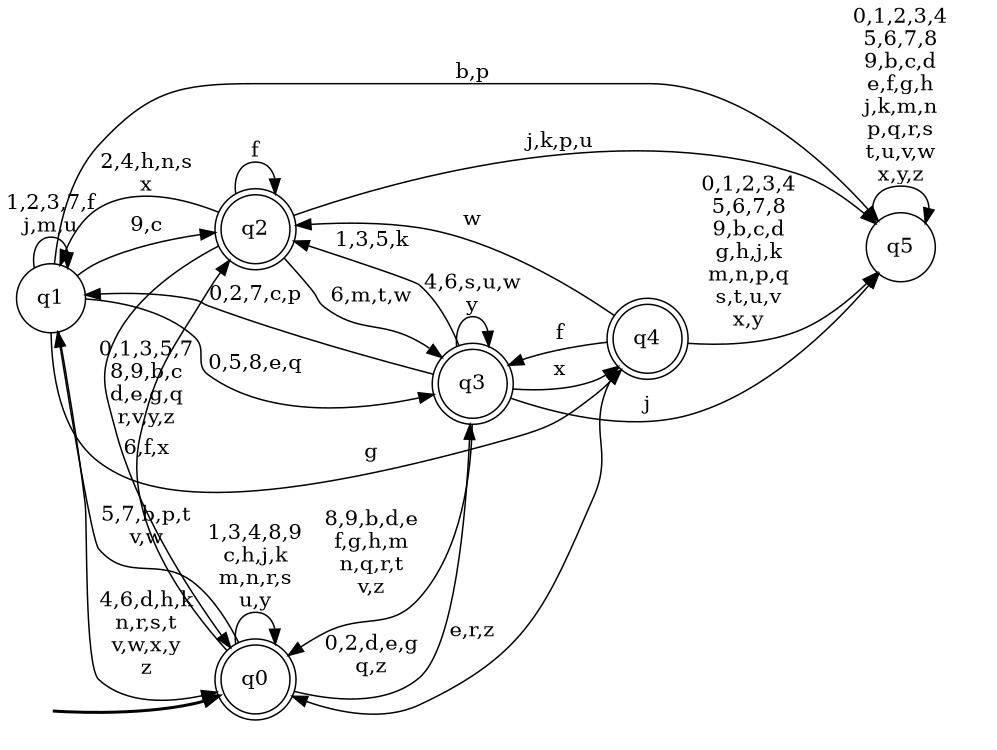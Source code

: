 digraph BlueStar {
__start0 [style = invis, shape = none, label = "", width = 0, height = 0];

rankdir=LR;
size="8,5";

s0 [style="rounded,filled", color="black", fillcolor="white" shape="doublecircle", label="q0"];
s1 [style="filled", color="black", fillcolor="white" shape="circle", label="q1"];
s2 [style="rounded,filled", color="black", fillcolor="white" shape="doublecircle", label="q2"];
s3 [style="rounded,filled", color="black", fillcolor="white" shape="doublecircle", label="q3"];
s4 [style="rounded,filled", color="black", fillcolor="white" shape="doublecircle", label="q4"];
s5 [style="filled", color="black", fillcolor="white" shape="circle", label="q5"];
subgraph cluster_main { 
	graph [pad=".75", ranksep="0.15", nodesep="0.15"];
	 style=invis; 
	__start0 -> s0 [penwidth=2];
}
s0 -> s0 [label="1,3,4,8,9\nc,h,j,k\nm,n,r,s\nu,y"];
s0 -> s1 [label="5,7,b,p,t\nv,w"];
s0 -> s2 [label="6,f,x"];
s0 -> s3 [label="0,2,d,e,g\nq,z"];
s1 -> s0 [label="4,6,d,h,k\nn,r,s,t\nv,w,x,y\nz"];
s1 -> s1 [label="1,2,3,7,f\nj,m,u"];
s1 -> s2 [label="9,c"];
s1 -> s3 [label="0,5,8,e,q"];
s1 -> s4 [label="g"];
s1 -> s5 [label="b,p"];
s2 -> s0 [label="0,1,3,5,7\n8,9,b,c\nd,e,g,q\nr,v,y,z"];
s2 -> s1 [label="2,4,h,n,s\nx"];
s2 -> s2 [label="f"];
s2 -> s3 [label="6,m,t,w"];
s2 -> s5 [label="j,k,p,u"];
s3 -> s0 [label="8,9,b,d,e\nf,g,h,m\nn,q,r,t\nv,z"];
s3 -> s1 [label="0,2,7,c,p"];
s3 -> s2 [label="1,3,5,k"];
s3 -> s3 [label="4,6,s,u,w\ny"];
s3 -> s4 [label="x"];
s3 -> s5 [label="j"];
s4 -> s0 [label="e,r,z"];
s4 -> s2 [label="w"];
s4 -> s3 [label="f"];
s4 -> s5 [label="0,1,2,3,4\n5,6,7,8\n9,b,c,d\ng,h,j,k\nm,n,p,q\ns,t,u,v\nx,y"];
s5 -> s5 [label="0,1,2,3,4\n5,6,7,8\n9,b,c,d\ne,f,g,h\nj,k,m,n\np,q,r,s\nt,u,v,w\nx,y,z"];

}